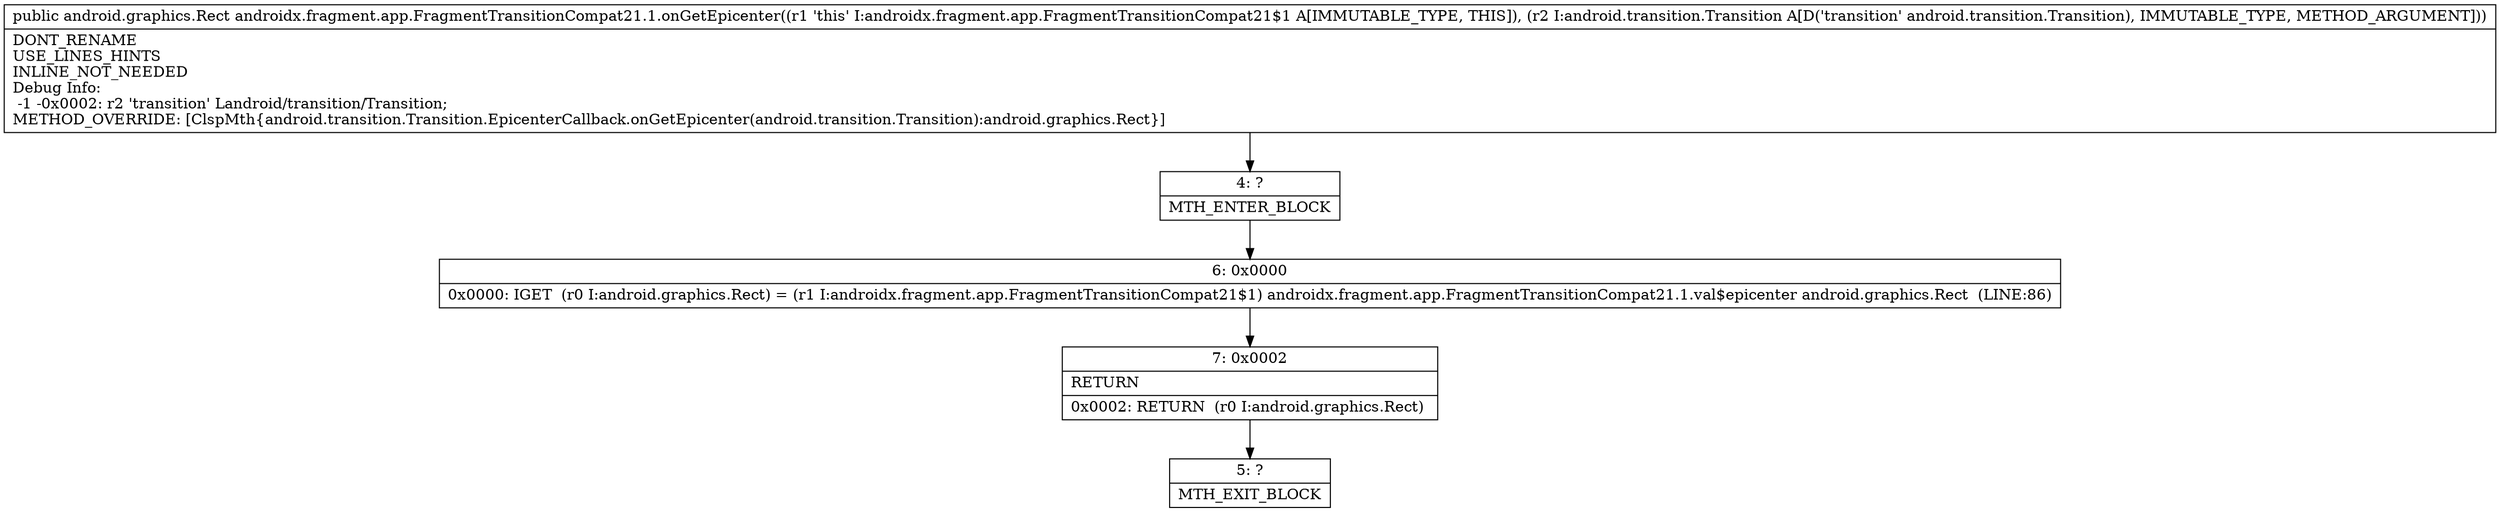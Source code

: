 digraph "CFG forandroidx.fragment.app.FragmentTransitionCompat21.1.onGetEpicenter(Landroid\/transition\/Transition;)Landroid\/graphics\/Rect;" {
Node_4 [shape=record,label="{4\:\ ?|MTH_ENTER_BLOCK\l}"];
Node_6 [shape=record,label="{6\:\ 0x0000|0x0000: IGET  (r0 I:android.graphics.Rect) = (r1 I:androidx.fragment.app.FragmentTransitionCompat21$1) androidx.fragment.app.FragmentTransitionCompat21.1.val$epicenter android.graphics.Rect  (LINE:86)\l}"];
Node_7 [shape=record,label="{7\:\ 0x0002|RETURN\l|0x0002: RETURN  (r0 I:android.graphics.Rect) \l}"];
Node_5 [shape=record,label="{5\:\ ?|MTH_EXIT_BLOCK\l}"];
MethodNode[shape=record,label="{public android.graphics.Rect androidx.fragment.app.FragmentTransitionCompat21.1.onGetEpicenter((r1 'this' I:androidx.fragment.app.FragmentTransitionCompat21$1 A[IMMUTABLE_TYPE, THIS]), (r2 I:android.transition.Transition A[D('transition' android.transition.Transition), IMMUTABLE_TYPE, METHOD_ARGUMENT]))  | DONT_RENAME\lUSE_LINES_HINTS\lINLINE_NOT_NEEDED\lDebug Info:\l  \-1 \-0x0002: r2 'transition' Landroid\/transition\/Transition;\lMETHOD_OVERRIDE: [ClspMth\{android.transition.Transition.EpicenterCallback.onGetEpicenter(android.transition.Transition):android.graphics.Rect\}]\l}"];
MethodNode -> Node_4;Node_4 -> Node_6;
Node_6 -> Node_7;
Node_7 -> Node_5;
}

